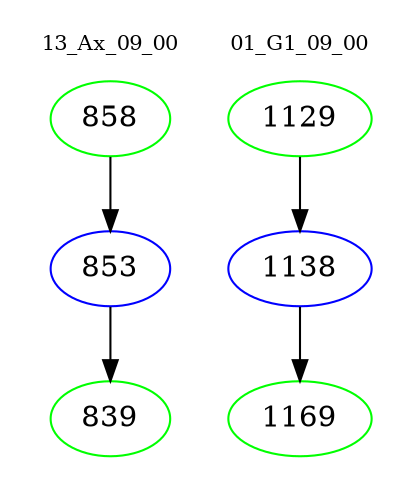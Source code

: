 digraph{
subgraph cluster_0 {
color = white
label = "13_Ax_09_00";
fontsize=10;
T0_858 [label="858", color="green"]
T0_858 -> T0_853 [color="black"]
T0_853 [label="853", color="blue"]
T0_853 -> T0_839 [color="black"]
T0_839 [label="839", color="green"]
}
subgraph cluster_1 {
color = white
label = "01_G1_09_00";
fontsize=10;
T1_1129 [label="1129", color="green"]
T1_1129 -> T1_1138 [color="black"]
T1_1138 [label="1138", color="blue"]
T1_1138 -> T1_1169 [color="black"]
T1_1169 [label="1169", color="green"]
}
}
